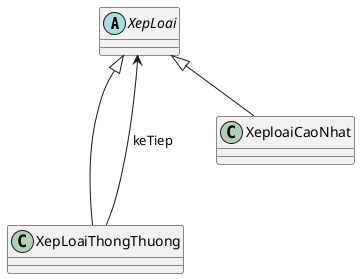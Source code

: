 @startuml
'https://plantuml.com/class-diagram

abstract class XepLoai

class XepLoaiThongThuong

class XeploaiCaoNhat

XepLoai <|--- XepLoaiThongThuong
XepLoai <--- XepLoaiThongThuong : keTiep

XepLoai <|-- XeploaiCaoNhat
@enduml